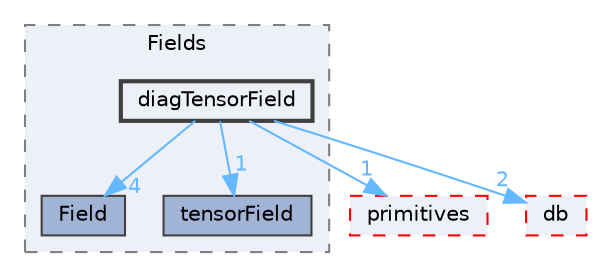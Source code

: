 digraph "src/OpenFOAM/fields/Fields/diagTensorField"
{
 // LATEX_PDF_SIZE
  bgcolor="transparent";
  edge [fontname=Helvetica,fontsize=10,labelfontname=Helvetica,labelfontsize=10];
  node [fontname=Helvetica,fontsize=10,shape=box,height=0.2,width=0.4];
  compound=true
  subgraph clusterdir_7d364942a13d3ce50f6681364b448a98 {
    graph [ bgcolor="#edf0f7", pencolor="grey50", label="Fields", fontname=Helvetica,fontsize=10 style="filled,dashed", URL="dir_7d364942a13d3ce50f6681364b448a98.html",tooltip=""]
  dir_4ebd9bc21e2e523c28661f024575b5ba [label="Field", fillcolor="#a2b4d6", color="grey25", style="filled", URL="dir_4ebd9bc21e2e523c28661f024575b5ba.html",tooltip=""];
  dir_fe5a7119b7dd2e92befa9538505ddef8 [label="tensorField", fillcolor="#a2b4d6", color="grey25", style="filled", URL="dir_fe5a7119b7dd2e92befa9538505ddef8.html",tooltip=""];
  dir_62121045496432322c34e84039d5b7cd [label="diagTensorField", fillcolor="#edf0f7", color="grey25", style="filled,bold", URL="dir_62121045496432322c34e84039d5b7cd.html",tooltip=""];
  }
  dir_3e50f45338116b169052b428016851aa [label="primitives", fillcolor="#edf0f7", color="red", style="filled,dashed", URL="dir_3e50f45338116b169052b428016851aa.html",tooltip=""];
  dir_63c634f7a7cfd679ac26c67fb30fc32f [label="db", fillcolor="#edf0f7", color="red", style="filled,dashed", URL="dir_63c634f7a7cfd679ac26c67fb30fc32f.html",tooltip=""];
  dir_62121045496432322c34e84039d5b7cd->dir_3e50f45338116b169052b428016851aa [headlabel="1", labeldistance=1.5 headhref="dir_000911_003069.html" href="dir_000911_003069.html" color="steelblue1" fontcolor="steelblue1"];
  dir_62121045496432322c34e84039d5b7cd->dir_4ebd9bc21e2e523c28661f024575b5ba [headlabel="4", labeldistance=1.5 headhref="dir_000911_001319.html" href="dir_000911_001319.html" color="steelblue1" fontcolor="steelblue1"];
  dir_62121045496432322c34e84039d5b7cd->dir_63c634f7a7cfd679ac26c67fb30fc32f [headlabel="2", labeldistance=1.5 headhref="dir_000911_000817.html" href="dir_000911_000817.html" color="steelblue1" fontcolor="steelblue1"];
  dir_62121045496432322c34e84039d5b7cd->dir_fe5a7119b7dd2e92befa9538505ddef8 [headlabel="1", labeldistance=1.5 headhref="dir_000911_003984.html" href="dir_000911_003984.html" color="steelblue1" fontcolor="steelblue1"];
}
